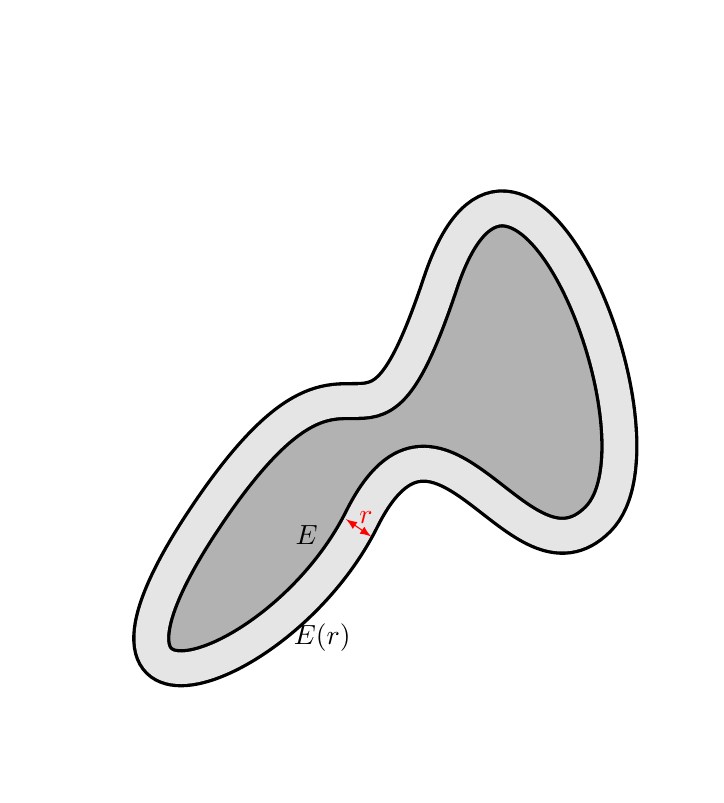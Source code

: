 \begin{tikzpicture}[scale=1]

\newcommand\mafigure{ 
(0,0) 
.. controls ++(1,2) and (2,-1) .. (3,0)
.. controls (4,1) and ++(1,3) .. (1,3)
.. controls ++(-1,-3) and ++(2,3) .. (-2,0)
.. controls ++(-2,-3) and ++(-1,-2) .. (0,0);
}

\fill[gray!60] \mafigure;
\draw[very thick,double,double=gray!20,double distance=4mm] \mafigure;


\node at (-0.7,-0.20) {$E$};
\node at (-0.5,-1.5) {$E(r)$};
\draw[<->,>=latex, red] (-0.2,0)--+(0.32,-0.22) node[pos=0.8,above] {$r$};

\end{tikzpicture}
